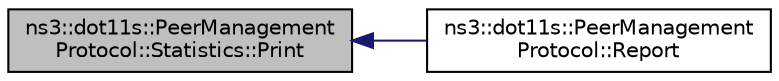 digraph "ns3::dot11s::PeerManagementProtocol::Statistics::Print"
{
  edge [fontname="Helvetica",fontsize="10",labelfontname="Helvetica",labelfontsize="10"];
  node [fontname="Helvetica",fontsize="10",shape=record];
  rankdir="LR";
  Node1 [label="ns3::dot11s::PeerManagement\lProtocol::Statistics::Print",height=0.2,width=0.4,color="black", fillcolor="grey75", style="filled", fontcolor="black"];
  Node1 -> Node2 [dir="back",color="midnightblue",fontsize="10",style="solid"];
  Node2 [label="ns3::dot11s::PeerManagement\lProtocol::Report",height=0.2,width=0.4,color="black", fillcolor="white", style="filled",URL="$d7/d46/classns3_1_1dot11s_1_1PeerManagementProtocol.html#a8b70dcd73b4823cea25ed325e3d92704",tooltip=": Report statistics "];
}
